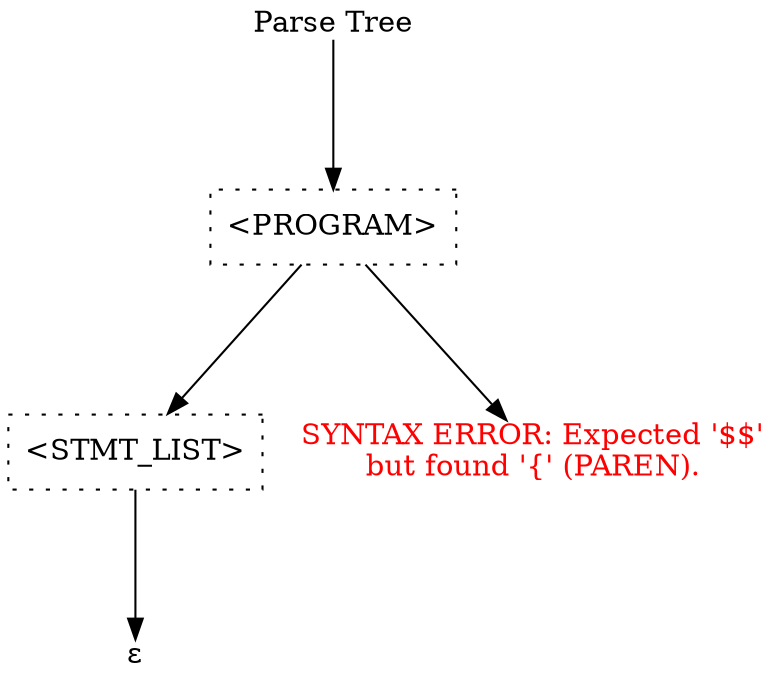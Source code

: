 digraph ParseTree {
graph[ranksep=1];
node[shape=rect,style=dotted];

0[label="Parse Tree",shape=plain];
0->{1[label="<PROGRAM>"]};
1->{2[label="<STMT_LIST>"]};
2->{3[label="&epsilon;",shape=plain]};
1->{"SYNTAX ERROR: Expected '$$'
but found '{' (PAREN)."[shape=plain,fontcolor=red]};
}